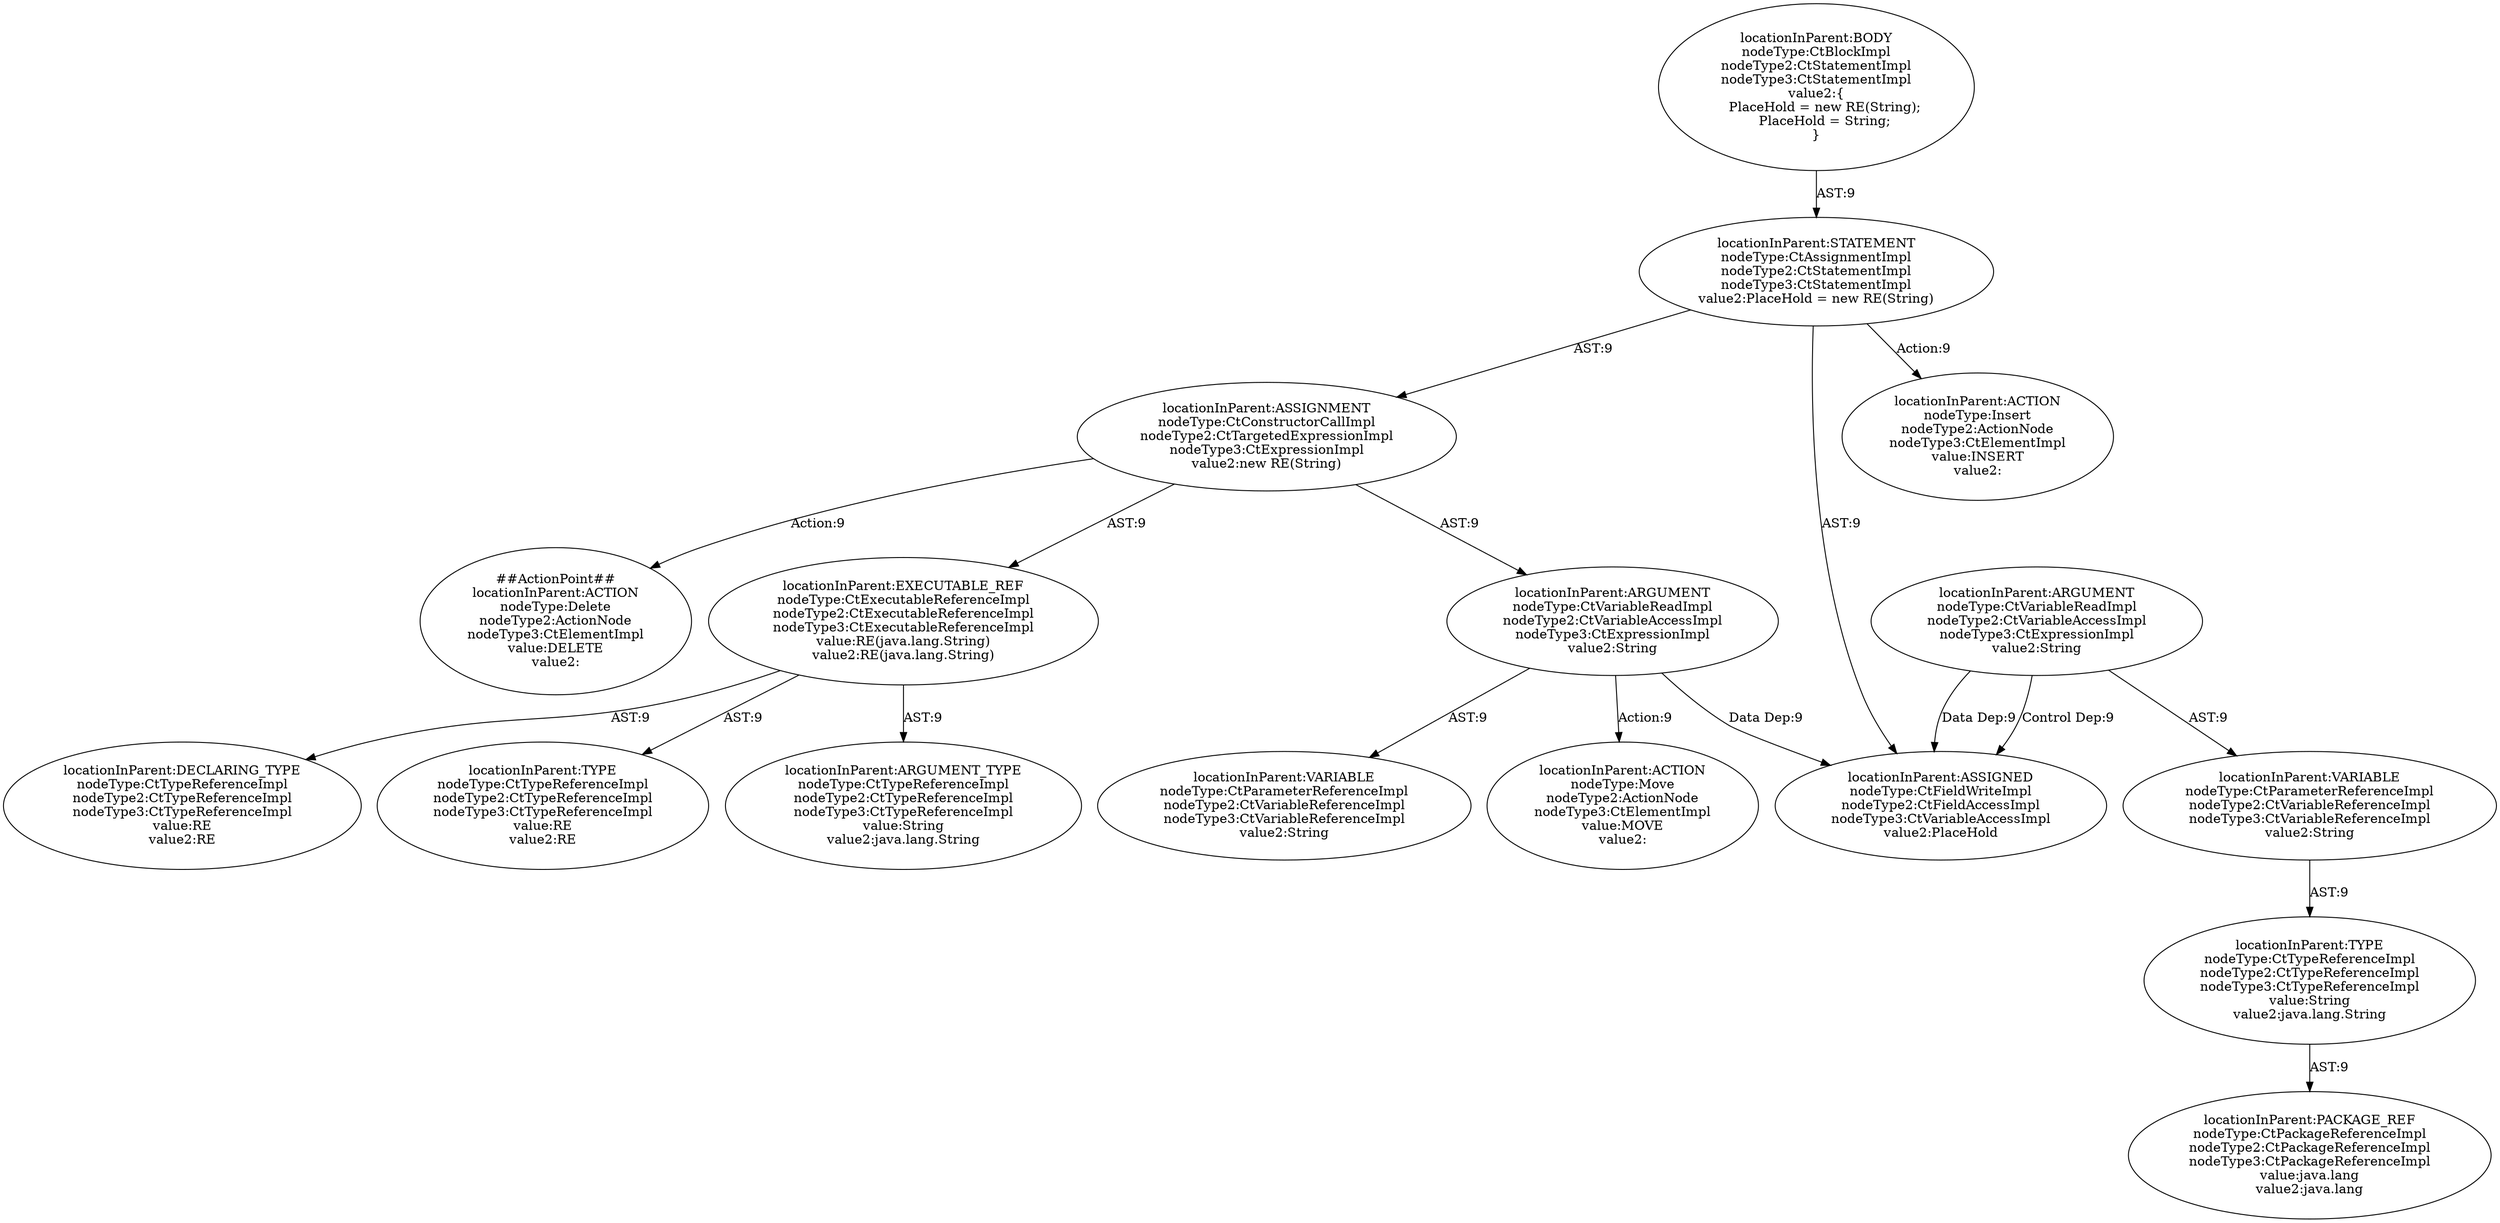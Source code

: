 digraph "Pattern" {
0 [label="##ActionPoint##
locationInParent:ACTION
nodeType:Delete
nodeType2:ActionNode
nodeType3:CtElementImpl
value:DELETE
value2:" shape=ellipse]
1 [label="locationInParent:ASSIGNMENT
nodeType:CtConstructorCallImpl
nodeType2:CtTargetedExpressionImpl
nodeType3:CtExpressionImpl
value2:new RE(String)" shape=ellipse]
2 [label="locationInParent:STATEMENT
nodeType:CtAssignmentImpl
nodeType2:CtStatementImpl
nodeType3:CtStatementImpl
value2:PlaceHold = new RE(String)" shape=ellipse]
3 [label="locationInParent:BODY
nodeType:CtBlockImpl
nodeType2:CtStatementImpl
nodeType3:CtStatementImpl
value2:\{
    PlaceHold = new RE(String);
    PlaceHold = String;
\}" shape=ellipse]
4 [label="locationInParent:ASSIGNED
nodeType:CtFieldWriteImpl
nodeType2:CtFieldAccessImpl
nodeType3:CtVariableAccessImpl
value2:PlaceHold" shape=ellipse]
5 [label="locationInParent:ACTION
nodeType:Insert
nodeType2:ActionNode
nodeType3:CtElementImpl
value:INSERT
value2:" shape=ellipse]
6 [label="locationInParent:ARGUMENT
nodeType:CtVariableReadImpl
nodeType2:CtVariableAccessImpl
nodeType3:CtExpressionImpl
value2:String" shape=ellipse]
7 [label="locationInParent:VARIABLE
nodeType:CtParameterReferenceImpl
nodeType2:CtVariableReferenceImpl
nodeType3:CtVariableReferenceImpl
value2:String" shape=ellipse]
8 [label="locationInParent:TYPE
nodeType:CtTypeReferenceImpl
nodeType2:CtTypeReferenceImpl
nodeType3:CtTypeReferenceImpl
value:String
value2:java.lang.String" shape=ellipse]
9 [label="locationInParent:PACKAGE_REF
nodeType:CtPackageReferenceImpl
nodeType2:CtPackageReferenceImpl
nodeType3:CtPackageReferenceImpl
value:java.lang
value2:java.lang" shape=ellipse]
10 [label="locationInParent:EXECUTABLE_REF
nodeType:CtExecutableReferenceImpl
nodeType2:CtExecutableReferenceImpl
nodeType3:CtExecutableReferenceImpl
value:RE(java.lang.String)
value2:RE(java.lang.String)" shape=ellipse]
11 [label="locationInParent:DECLARING_TYPE
nodeType:CtTypeReferenceImpl
nodeType2:CtTypeReferenceImpl
nodeType3:CtTypeReferenceImpl
value:RE
value2:RE" shape=ellipse]
12 [label="locationInParent:TYPE
nodeType:CtTypeReferenceImpl
nodeType2:CtTypeReferenceImpl
nodeType3:CtTypeReferenceImpl
value:RE
value2:RE" shape=ellipse]
13 [label="locationInParent:ARGUMENT_TYPE
nodeType:CtTypeReferenceImpl
nodeType2:CtTypeReferenceImpl
nodeType3:CtTypeReferenceImpl
value:String
value2:java.lang.String" shape=ellipse]
14 [label="locationInParent:ARGUMENT
nodeType:CtVariableReadImpl
nodeType2:CtVariableAccessImpl
nodeType3:CtExpressionImpl
value2:String" shape=ellipse]
15 [label="locationInParent:VARIABLE
nodeType:CtParameterReferenceImpl
nodeType2:CtVariableReferenceImpl
nodeType3:CtVariableReferenceImpl
value2:String" shape=ellipse]
16 [label="locationInParent:ACTION
nodeType:Move
nodeType2:ActionNode
nodeType3:CtElementImpl
value:MOVE
value2:" shape=ellipse]
1 -> 0 [label="Action:9"];
1 -> 10 [label="AST:9"];
1 -> 14 [label="AST:9"];
2 -> 1 [label="AST:9"];
2 -> 4 [label="AST:9"];
2 -> 5 [label="Action:9"];
3 -> 2 [label="AST:9"];
6 -> 4 [label="Data Dep:9"];
6 -> 4 [label="Control Dep:9"];
6 -> 7 [label="AST:9"];
7 -> 8 [label="AST:9"];
8 -> 9 [label="AST:9"];
10 -> 11 [label="AST:9"];
10 -> 12 [label="AST:9"];
10 -> 13 [label="AST:9"];
14 -> 4 [label="Data Dep:9"];
14 -> 15 [label="AST:9"];
14 -> 16 [label="Action:9"];
}